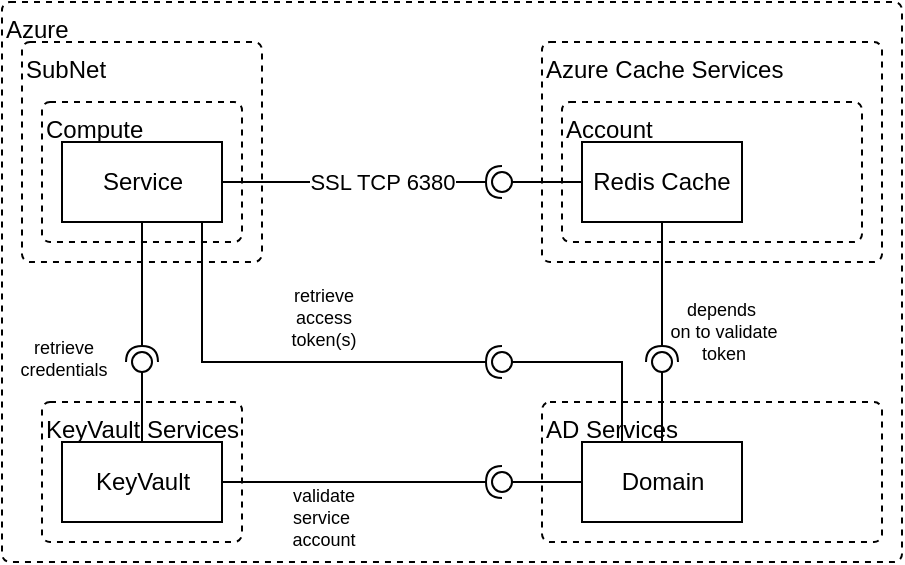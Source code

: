 <mxfile version="20.3.0" type="device"><diagram id="tFx8NVUHpEqBDBRQr2UT" name="Page-1"><mxGraphModel dx="782" dy="549" grid="1" gridSize="10" guides="1" tooltips="1" connect="1" arrows="1" fold="1" page="1" pageScale="1" pageWidth="850" pageHeight="1100" math="0" shadow="0"><root><mxCell id="0"/><mxCell id="1" parent="0"/><mxCell id="Gx41l4HgLbHrOLMps15p-8" value="SubNet" style="rounded=1;whiteSpace=wrap;html=1;fillColor=none;dashed=1;align=left;verticalAlign=top;container=1;collapsible=0;recursiveResize=0;imageWidth=24;arcSize=8;absoluteArcSize=1;" parent="1" vertex="1"><mxGeometry x="110" y="160" width="120" height="110" as="geometry"/></mxCell><mxCell id="Gx41l4HgLbHrOLMps15p-9" value="Compute" style="rounded=1;whiteSpace=wrap;html=1;fillColor=none;dashed=1;align=left;verticalAlign=top;container=1;collapsible=0;recursiveResize=0;imageWidth=24;arcSize=8;absoluteArcSize=1;" parent="Gx41l4HgLbHrOLMps15p-8" vertex="1"><mxGeometry x="10" y="30" width="100" height="70" as="geometry"/></mxCell><mxCell id="42fMzaFkqdQBdw4tTGU9-14" value="Container" parent="0"/><mxCell id="Gx41l4HgLbHrOLMps15p-1" value="Azure" style="rounded=1;whiteSpace=wrap;html=1;fillColor=none;dashed=1;align=left;verticalAlign=top;container=1;collapsible=0;recursiveResize=0;imageWidth=24;arcSize=8;absoluteArcSize=1;" parent="42fMzaFkqdQBdw4tTGU9-14" vertex="1"><mxGeometry x="100" y="140" width="450" height="280" as="geometry"/></mxCell><mxCell id="Gx41l4HgLbHrOLMps15p-2" value="KeyVault Services" style="rounded=1;whiteSpace=wrap;html=1;fillColor=none;dashed=1;align=left;verticalAlign=top;container=1;collapsible=0;recursiveResize=0;imageWidth=24;arcSize=8;absoluteArcSize=1;spacing=2;" parent="Gx41l4HgLbHrOLMps15p-1" vertex="1"><mxGeometry x="20" y="200" width="100" height="70" as="geometry"/></mxCell><mxCell id="Gx41l4HgLbHrOLMps15p-4" value="Azure Cache Services" style="rounded=1;whiteSpace=wrap;html=1;fillColor=none;dashed=1;align=left;verticalAlign=top;container=1;collapsible=0;recursiveResize=0;imageWidth=24;arcSize=8;absoluteArcSize=1;" parent="Gx41l4HgLbHrOLMps15p-1" vertex="1"><mxGeometry x="270" y="20" width="170" height="110" as="geometry"/></mxCell><mxCell id="Gx41l4HgLbHrOLMps15p-6" value="retrieve&lt;br&gt;credentials" style="text;html=1;strokeColor=none;fillColor=none;align=center;verticalAlign=middle;whiteSpace=wrap;rounded=0;fontSize=9;" parent="Gx41l4HgLbHrOLMps15p-1" vertex="1"><mxGeometry x="1" y="163" width="60" height="30" as="geometry"/></mxCell><mxCell id="Gx41l4HgLbHrOLMps15p-7" value="depends&amp;nbsp;&lt;br style=&quot;font-size: 9px;&quot;&gt;on to validate&lt;br style=&quot;font-size: 9px;&quot;&gt;token" style="text;html=1;strokeColor=none;fillColor=none;align=center;verticalAlign=middle;whiteSpace=wrap;rounded=0;fontSize=9;" parent="Gx41l4HgLbHrOLMps15p-1" vertex="1"><mxGeometry x="331" y="150" width="60" height="30" as="geometry"/></mxCell><mxCell id="Gx41l4HgLbHrOLMps15p-21" value="Account" style="rounded=1;whiteSpace=wrap;html=1;fillColor=none;dashed=1;align=left;verticalAlign=top;container=1;collapsible=0;recursiveResize=0;imageWidth=24;arcSize=8;absoluteArcSize=1;" parent="Gx41l4HgLbHrOLMps15p-1" vertex="1"><mxGeometry x="280" y="50" width="150" height="70" as="geometry"/></mxCell><mxCell id="42fMzaFkqdQBdw4tTGU9-1" value="AD Services" style="rounded=1;whiteSpace=wrap;html=1;fillColor=none;dashed=1;align=left;verticalAlign=top;container=1;collapsible=0;recursiveResize=0;imageWidth=24;arcSize=8;absoluteArcSize=1;spacing=2;" vertex="1" parent="Gx41l4HgLbHrOLMps15p-1"><mxGeometry x="270" y="200" width="170" height="70" as="geometry"/></mxCell><mxCell id="42fMzaFkqdQBdw4tTGU9-9" value="validate&lt;br&gt;service&amp;nbsp;&lt;br&gt;account" style="text;html=1;strokeColor=none;fillColor=none;align=center;verticalAlign=middle;whiteSpace=wrap;rounded=0;fontSize=9;" vertex="1" parent="Gx41l4HgLbHrOLMps15p-1"><mxGeometry x="131" y="243" width="60" height="30" as="geometry"/></mxCell><mxCell id="42fMzaFkqdQBdw4tTGU9-13" value="retrieve&lt;br&gt;access &lt;br&gt;token(s)" style="text;html=1;strokeColor=none;fillColor=none;align=center;verticalAlign=middle;whiteSpace=wrap;rounded=0;fontSize=9;" vertex="1" parent="Gx41l4HgLbHrOLMps15p-1"><mxGeometry x="131" y="143" width="60" height="30" as="geometry"/></mxCell><mxCell id="42fMzaFkqdQBdw4tTGU9-15" value="Elements" parent="0"/><mxCell id="Gx41l4HgLbHrOLMps15p-10" value="Service" style="html=1;dropTarget=0;fontFamily=Helvetica;fontSize=12;fontColor=default;align=center;strokeColor=default;fillColor=none;" parent="42fMzaFkqdQBdw4tTGU9-15" vertex="1"><mxGeometry x="130" y="210" width="80" height="40" as="geometry"/></mxCell><mxCell id="Gx41l4HgLbHrOLMps15p-5" value="&lt;p style=&quot;line-height: 0.8;&quot;&gt;Redis Cache&lt;/p&gt;" style="rounded=0;whiteSpace=wrap;html=1;strokeColor=default;fillColor=none;" parent="42fMzaFkqdQBdw4tTGU9-15" vertex="1"><mxGeometry x="390" y="210" width="80" height="40" as="geometry"/></mxCell><mxCell id="42fMzaFkqdQBdw4tTGU9-2" value="Domain" style="html=1;dropTarget=0;fontFamily=Helvetica;fontSize=12;fontColor=default;align=center;strokeColor=default;fillColor=none;" vertex="1" parent="42fMzaFkqdQBdw4tTGU9-15"><mxGeometry x="390" y="360" width="80" height="40" as="geometry"/></mxCell><mxCell id="Gx41l4HgLbHrOLMps15p-3" value="KeyVault" style="html=1;dropTarget=0;fontFamily=Helvetica;fontSize=12;fontColor=default;align=center;strokeColor=default;fillColor=none;" parent="42fMzaFkqdQBdw4tTGU9-15" vertex="1"><mxGeometry x="130" y="360" width="80" height="40" as="geometry"/></mxCell><mxCell id="42fMzaFkqdQBdw4tTGU9-16" value="Edges" parent="0"/><mxCell id="42fMzaFkqdQBdw4tTGU9-6" value="" style="rounded=0;orthogonalLoop=1;jettySize=auto;html=1;endArrow=none;endFill=0;sketch=0;sourcePerimeterSpacing=0;targetPerimeterSpacing=0;" edge="1" target="42fMzaFkqdQBdw4tTGU9-8" parent="42fMzaFkqdQBdw4tTGU9-16"><mxGeometry relative="1" as="geometry"><mxPoint x="430" y="360" as="sourcePoint"/></mxGeometry></mxCell><mxCell id="42fMzaFkqdQBdw4tTGU9-7" value="" style="rounded=0;orthogonalLoop=1;jettySize=auto;html=1;endArrow=halfCircle;endFill=0;entryX=0.5;entryY=0.5;endSize=6;strokeWidth=1;sketch=0;exitX=0.5;exitY=1;exitDx=0;exitDy=0;" edge="1" target="42fMzaFkqdQBdw4tTGU9-8" parent="42fMzaFkqdQBdw4tTGU9-16"><mxGeometry relative="1" as="geometry"><mxPoint x="430" y="250" as="sourcePoint"/><Array as="points"><mxPoint x="430" y="290"/></Array></mxGeometry></mxCell><mxCell id="42fMzaFkqdQBdw4tTGU9-8" value="" style="ellipse;whiteSpace=wrap;html=1;align=center;aspect=fixed;resizable=0;points=[];outlineConnect=0;sketch=0;" vertex="1" parent="42fMzaFkqdQBdw4tTGU9-16"><mxGeometry x="425" y="315" width="10" height="10" as="geometry"/></mxCell><mxCell id="Gx41l4HgLbHrOLMps15p-11" value="" style="rounded=0;orthogonalLoop=1;jettySize=auto;html=1;endArrow=none;endFill=0;sketch=0;sourcePerimeterSpacing=0;targetPerimeterSpacing=0;exitX=0;exitY=0.5;exitDx=0;exitDy=0;" parent="42fMzaFkqdQBdw4tTGU9-16" source="Gx41l4HgLbHrOLMps15p-5" target="Gx41l4HgLbHrOLMps15p-13" edge="1"><mxGeometry relative="1" as="geometry"><mxPoint x="370" y="445" as="sourcePoint"/></mxGeometry></mxCell><mxCell id="Gx41l4HgLbHrOLMps15p-12" value="SSL TCP 6380" style="rounded=0;orthogonalLoop=1;jettySize=auto;html=1;endArrow=halfCircle;endFill=0;entryX=0.5;entryY=0.5;endSize=6;strokeWidth=1;sketch=0;exitX=1;exitY=0.5;exitDx=0;exitDy=0;" parent="42fMzaFkqdQBdw4tTGU9-16" source="Gx41l4HgLbHrOLMps15p-10" target="Gx41l4HgLbHrOLMps15p-13" edge="1"><mxGeometry x="0.143" relative="1" as="geometry"><mxPoint x="140" y="380" as="sourcePoint"/><mxPoint as="offset"/></mxGeometry></mxCell><mxCell id="Gx41l4HgLbHrOLMps15p-13" value="" style="ellipse;whiteSpace=wrap;html=1;align=center;aspect=fixed;resizable=0;points=[];outlineConnect=0;sketch=0;" parent="42fMzaFkqdQBdw4tTGU9-16" vertex="1"><mxGeometry x="345" y="225" width="10" height="10" as="geometry"/></mxCell><mxCell id="Gx41l4HgLbHrOLMps15p-14" value="" style="rounded=0;orthogonalLoop=1;jettySize=auto;html=1;endArrow=none;endFill=0;sketch=0;sourcePerimeterSpacing=0;targetPerimeterSpacing=0;" parent="42fMzaFkqdQBdw4tTGU9-16" source="Gx41l4HgLbHrOLMps15p-3" target="Gx41l4HgLbHrOLMps15p-16" edge="1"><mxGeometry relative="1" as="geometry"><mxPoint x="200" y="615" as="sourcePoint"/></mxGeometry></mxCell><mxCell id="Gx41l4HgLbHrOLMps15p-15" value="" style="rounded=0;orthogonalLoop=1;jettySize=auto;html=1;endArrow=halfCircle;endFill=0;entryX=0.5;entryY=0.5;endSize=6;strokeWidth=1;sketch=0;exitX=0.5;exitY=1;exitDx=0;exitDy=0;" parent="42fMzaFkqdQBdw4tTGU9-16" source="Gx41l4HgLbHrOLMps15p-10" target="Gx41l4HgLbHrOLMps15p-16" edge="1"><mxGeometry relative="1" as="geometry"><mxPoint x="240" y="365" as="sourcePoint"/><Array as="points"><mxPoint x="170" y="290"/></Array></mxGeometry></mxCell><mxCell id="42fMzaFkqdQBdw4tTGU9-3" value="" style="rounded=0;orthogonalLoop=1;jettySize=auto;html=1;endArrow=none;endFill=0;sketch=0;sourcePerimeterSpacing=0;targetPerimeterSpacing=0;exitX=0;exitY=0.5;exitDx=0;exitDy=0;" edge="1" target="42fMzaFkqdQBdw4tTGU9-5" parent="42fMzaFkqdQBdw4tTGU9-16" source="42fMzaFkqdQBdw4tTGU9-2"><mxGeometry relative="1" as="geometry"><mxPoint x="180" y="500" as="sourcePoint"/></mxGeometry></mxCell><mxCell id="42fMzaFkqdQBdw4tTGU9-4" value="" style="rounded=0;orthogonalLoop=1;jettySize=auto;html=1;endArrow=halfCircle;endFill=0;entryX=0.5;entryY=0.5;endSize=6;strokeWidth=1;sketch=0;exitX=1;exitY=0.5;exitDx=0;exitDy=0;" edge="1" target="42fMzaFkqdQBdw4tTGU9-5" parent="42fMzaFkqdQBdw4tTGU9-16" source="Gx41l4HgLbHrOLMps15p-3"><mxGeometry relative="1" as="geometry"><mxPoint x="180" y="390" as="sourcePoint"/><Array as="points"/></mxGeometry></mxCell><mxCell id="42fMzaFkqdQBdw4tTGU9-5" value="" style="ellipse;whiteSpace=wrap;html=1;align=center;aspect=fixed;resizable=0;points=[];outlineConnect=0;sketch=0;" vertex="1" parent="42fMzaFkqdQBdw4tTGU9-16"><mxGeometry x="345" y="375" width="10" height="10" as="geometry"/></mxCell><mxCell id="42fMzaFkqdQBdw4tTGU9-10" value="" style="rounded=0;orthogonalLoop=1;jettySize=auto;html=1;endArrow=none;endFill=0;sketch=0;sourcePerimeterSpacing=0;targetPerimeterSpacing=0;exitX=0.25;exitY=0;exitDx=0;exitDy=0;" edge="1" target="42fMzaFkqdQBdw4tTGU9-12" parent="42fMzaFkqdQBdw4tTGU9-16" source="42fMzaFkqdQBdw4tTGU9-2"><mxGeometry relative="1" as="geometry"><mxPoint x="200" y="360" as="sourcePoint"/><Array as="points"><mxPoint x="410" y="320"/></Array></mxGeometry></mxCell><mxCell id="42fMzaFkqdQBdw4tTGU9-11" value="" style="rounded=0;orthogonalLoop=1;jettySize=auto;html=1;endArrow=halfCircle;endFill=0;entryX=0.5;entryY=0.5;endSize=6;strokeWidth=1;sketch=0;exitX=0.5;exitY=1;exitDx=0;exitDy=0;" edge="1" target="42fMzaFkqdQBdw4tTGU9-12" parent="42fMzaFkqdQBdw4tTGU9-16"><mxGeometry relative="1" as="geometry"><mxPoint x="200" y="250" as="sourcePoint"/><Array as="points"><mxPoint x="200" y="320"/></Array></mxGeometry></mxCell><mxCell id="42fMzaFkqdQBdw4tTGU9-12" value="" style="ellipse;whiteSpace=wrap;html=1;align=center;aspect=fixed;resizable=0;points=[];outlineConnect=0;sketch=0;" vertex="1" parent="42fMzaFkqdQBdw4tTGU9-16"><mxGeometry x="345" y="315" width="10" height="10" as="geometry"/></mxCell><mxCell id="Gx41l4HgLbHrOLMps15p-16" value="" style="ellipse;whiteSpace=wrap;html=1;align=center;aspect=fixed;resizable=0;points=[];outlineConnect=0;sketch=0;" parent="42fMzaFkqdQBdw4tTGU9-16" vertex="1"><mxGeometry x="165" y="315" width="10" height="10" as="geometry"/></mxCell></root></mxGraphModel></diagram></mxfile>